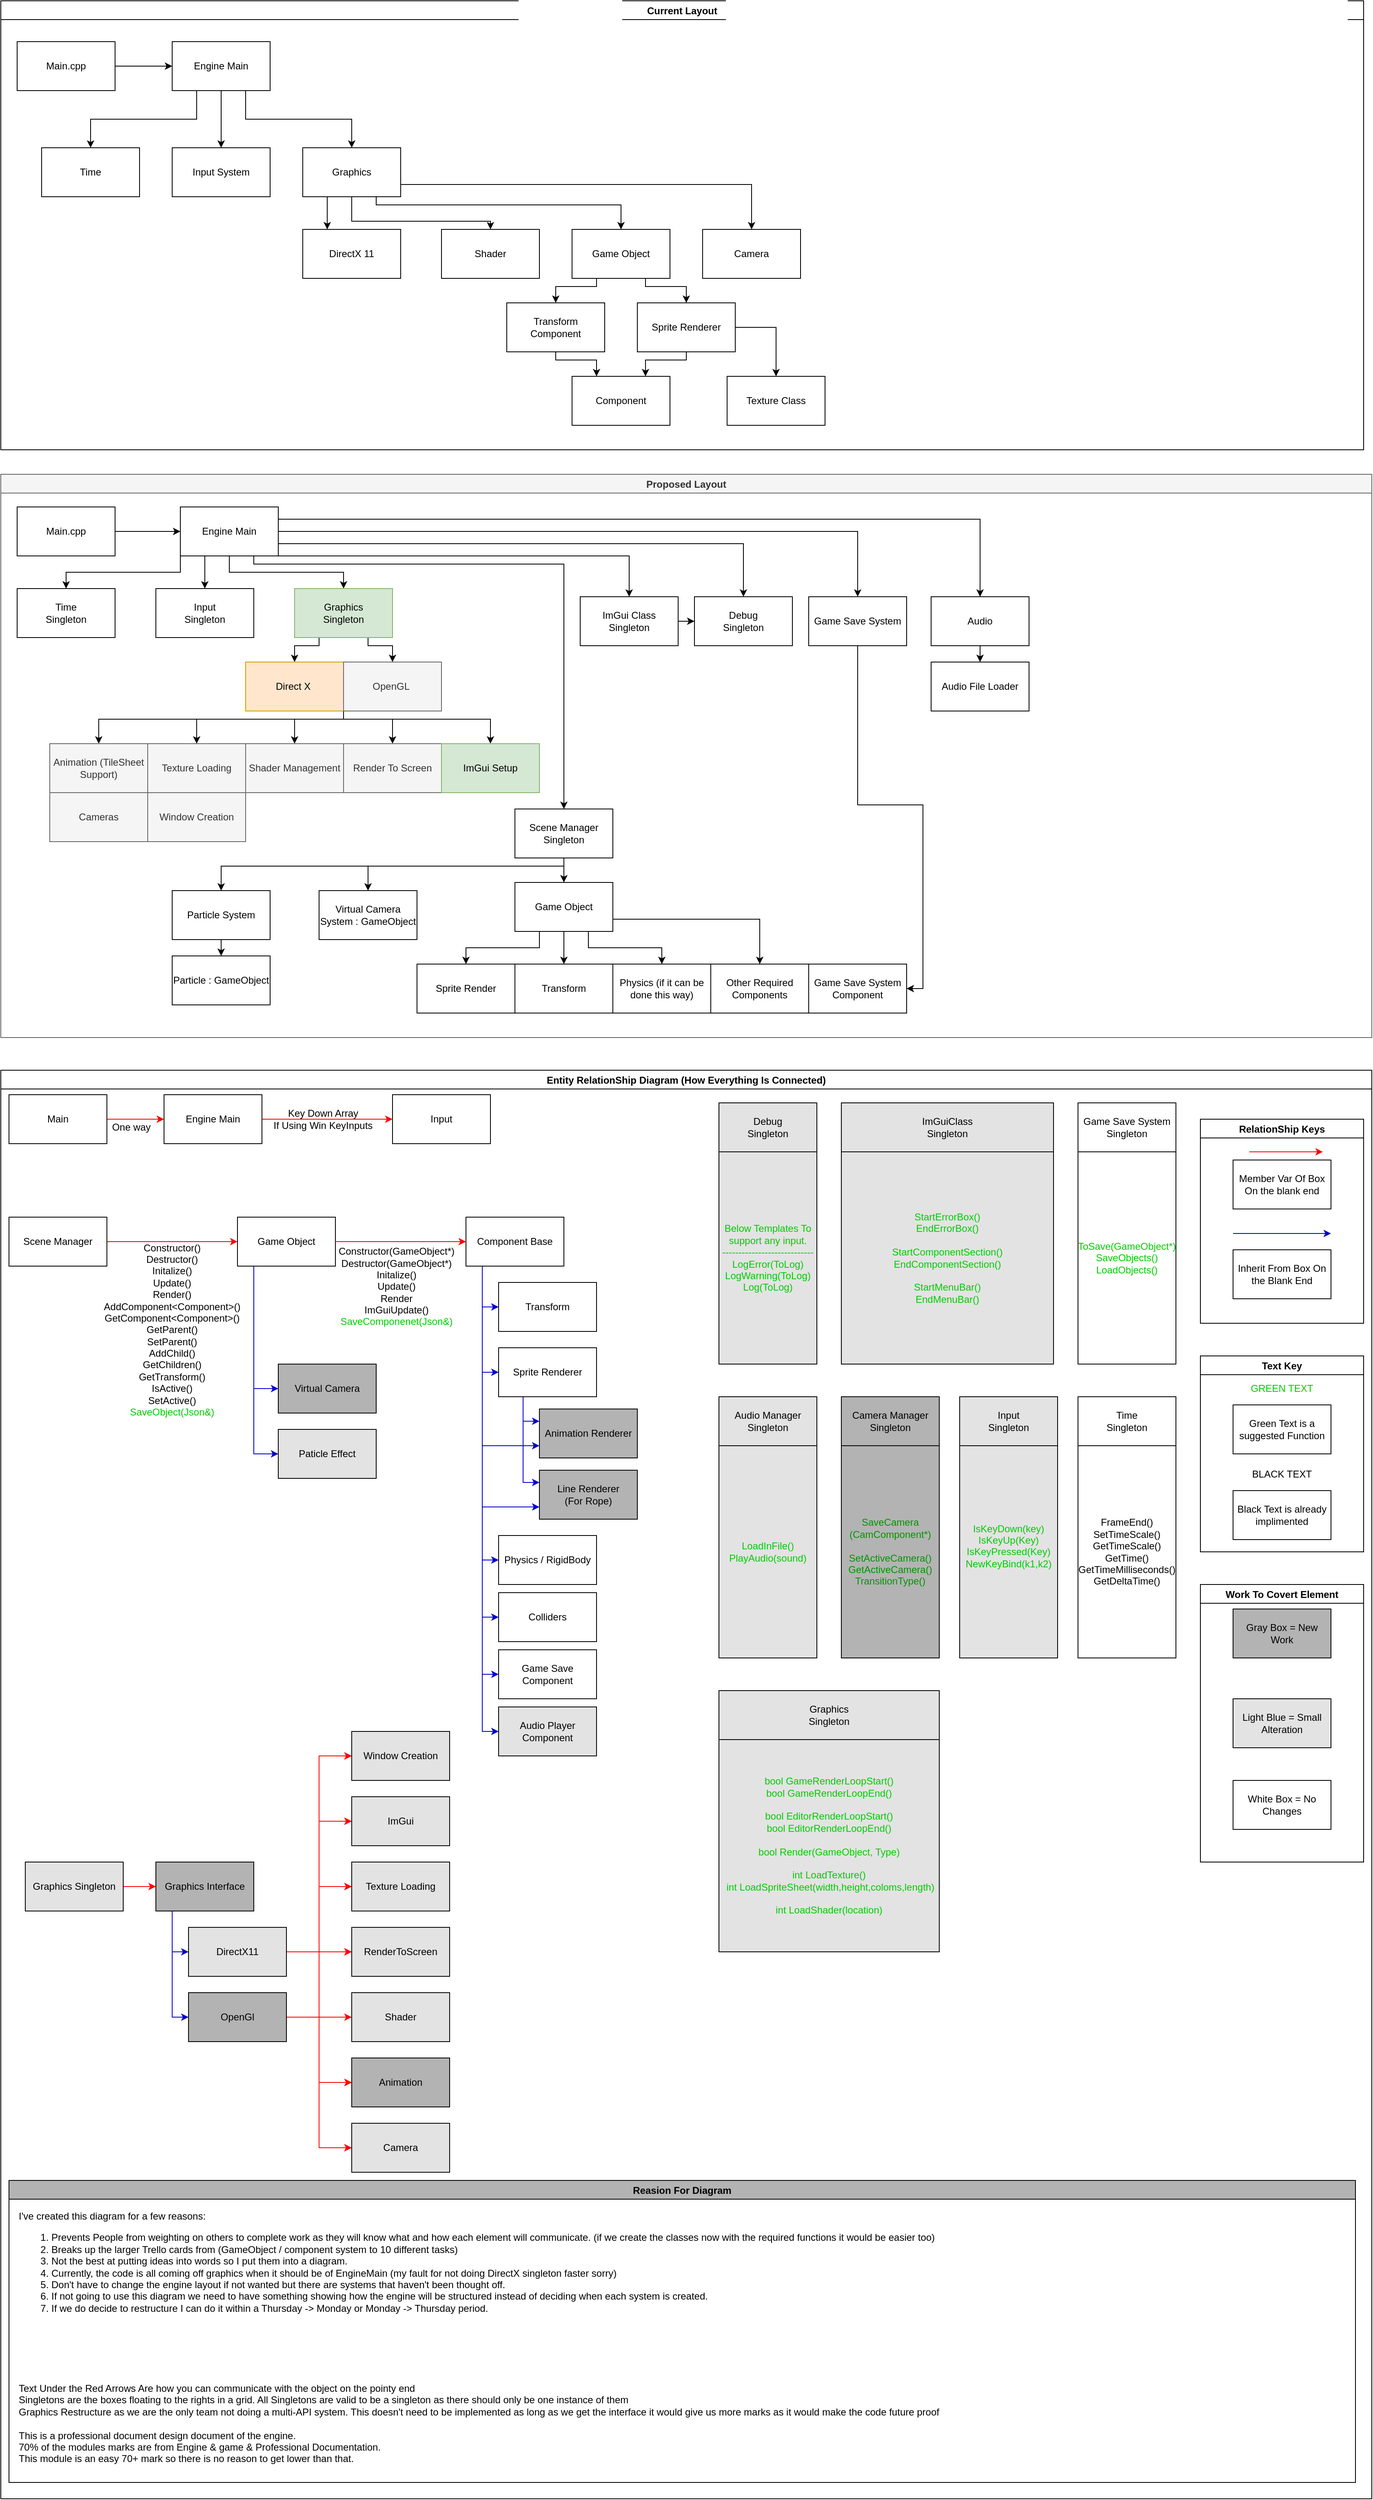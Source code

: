 <mxfile version="14.4.4" type="device"><diagram id="R2lEEEUBdFMjLlhIrx00" name="Page-1"><mxGraphModel dx="1056" dy="1709" grid="1" gridSize="10" guides="1" tooltips="1" connect="1" arrows="1" fold="1" page="1" pageScale="1" pageWidth="850" pageHeight="1100" math="0" shadow="0" extFonts="Permanent Marker^https://fonts.googleapis.com/css?family=Permanent+Marker"><root><mxCell id="0"/><mxCell id="1" parent="0"/><mxCell id="XEaNYjrIamb0EDueWAB--6" value="Current Layout" style="swimlane;" parent="1" vertex="1"><mxGeometry y="-1100" width="1670" height="550" as="geometry"><mxRectangle y="-1100" width="120" height="23" as="alternateBounds"/></mxGeometry></mxCell><mxCell id="3e28GpI-bTI4fTDKkTGl-1" value="Main.cpp&lt;br&gt;" style="rounded=0;whiteSpace=wrap;html=1;" parent="XEaNYjrIamb0EDueWAB--6" vertex="1"><mxGeometry x="20" y="50" width="120" height="60" as="geometry"/></mxCell><mxCell id="3e28GpI-bTI4fTDKkTGl-2" value="Engine Main" style="rounded=0;whiteSpace=wrap;html=1;" parent="XEaNYjrIamb0EDueWAB--6" vertex="1"><mxGeometry x="210" y="50" width="120" height="60" as="geometry"/></mxCell><mxCell id="3e28GpI-bTI4fTDKkTGl-3" style="edgeStyle=orthogonalEdgeStyle;rounded=0;orthogonalLoop=1;jettySize=auto;html=1;exitX=1;exitY=0.5;exitDx=0;exitDy=0;" parent="XEaNYjrIamb0EDueWAB--6" source="3e28GpI-bTI4fTDKkTGl-1" target="3e28GpI-bTI4fTDKkTGl-2" edge="1"><mxGeometry relative="1" as="geometry"/></mxCell><mxCell id="3e28GpI-bTI4fTDKkTGl-4" value="Input System" style="rounded=0;whiteSpace=wrap;html=1;" parent="XEaNYjrIamb0EDueWAB--6" vertex="1"><mxGeometry x="210" y="180" width="120" height="60" as="geometry"/></mxCell><mxCell id="XEaNYjrIamb0EDueWAB--2" style="edgeStyle=orthogonalEdgeStyle;rounded=0;orthogonalLoop=1;jettySize=auto;html=1;exitX=0.5;exitY=1;exitDx=0;exitDy=0;" parent="XEaNYjrIamb0EDueWAB--6" source="3e28GpI-bTI4fTDKkTGl-2" target="3e28GpI-bTI4fTDKkTGl-4" edge="1"><mxGeometry relative="1" as="geometry"/></mxCell><mxCell id="3e28GpI-bTI4fTDKkTGl-5" value="Graphics" style="rounded=0;whiteSpace=wrap;html=1;" parent="XEaNYjrIamb0EDueWAB--6" vertex="1"><mxGeometry x="370" y="180" width="120" height="60" as="geometry"/></mxCell><mxCell id="XEaNYjrIamb0EDueWAB--3" style="edgeStyle=orthogonalEdgeStyle;rounded=0;orthogonalLoop=1;jettySize=auto;html=1;exitX=0.75;exitY=1;exitDx=0;exitDy=0;entryX=0.5;entryY=0;entryDx=0;entryDy=0;" parent="XEaNYjrIamb0EDueWAB--6" source="3e28GpI-bTI4fTDKkTGl-2" target="3e28GpI-bTI4fTDKkTGl-5" edge="1"><mxGeometry relative="1" as="geometry"/></mxCell><mxCell id="3e28GpI-bTI4fTDKkTGl-8" value="DirectX 11" style="rounded=0;whiteSpace=wrap;html=1;" parent="XEaNYjrIamb0EDueWAB--6" vertex="1"><mxGeometry x="370" y="280" width="120" height="60" as="geometry"/></mxCell><mxCell id="3e28GpI-bTI4fTDKkTGl-17" style="edgeStyle=orthogonalEdgeStyle;rounded=0;orthogonalLoop=1;jettySize=auto;html=1;exitX=0.25;exitY=1;exitDx=0;exitDy=0;entryX=0.25;entryY=0;entryDx=0;entryDy=0;" parent="XEaNYjrIamb0EDueWAB--6" source="3e28GpI-bTI4fTDKkTGl-5" target="3e28GpI-bTI4fTDKkTGl-8" edge="1"><mxGeometry relative="1" as="geometry"/></mxCell><mxCell id="3e28GpI-bTI4fTDKkTGl-9" value="Camera" style="rounded=0;whiteSpace=wrap;html=1;" parent="XEaNYjrIamb0EDueWAB--6" vertex="1"><mxGeometry x="860" y="280" width="120" height="60" as="geometry"/></mxCell><mxCell id="3e28GpI-bTI4fTDKkTGl-20" style="edgeStyle=orthogonalEdgeStyle;rounded=0;orthogonalLoop=1;jettySize=auto;html=1;exitX=1;exitY=0.75;exitDx=0;exitDy=0;entryX=0.5;entryY=0;entryDx=0;entryDy=0;" parent="XEaNYjrIamb0EDueWAB--6" source="3e28GpI-bTI4fTDKkTGl-5" target="3e28GpI-bTI4fTDKkTGl-9" edge="1"><mxGeometry relative="1" as="geometry"/></mxCell><mxCell id="3e28GpI-bTI4fTDKkTGl-10" value="Game Object&lt;br&gt;" style="rounded=0;whiteSpace=wrap;html=1;" parent="XEaNYjrIamb0EDueWAB--6" vertex="1"><mxGeometry x="700" y="280" width="120" height="60" as="geometry"/></mxCell><mxCell id="3e28GpI-bTI4fTDKkTGl-19" style="edgeStyle=orthogonalEdgeStyle;rounded=0;orthogonalLoop=1;jettySize=auto;html=1;exitX=0.75;exitY=1;exitDx=0;exitDy=0;entryX=0.5;entryY=0;entryDx=0;entryDy=0;" parent="XEaNYjrIamb0EDueWAB--6" source="3e28GpI-bTI4fTDKkTGl-5" target="3e28GpI-bTI4fTDKkTGl-10" edge="1"><mxGeometry relative="1" as="geometry"><Array as="points"><mxPoint x="460" y="250"/><mxPoint x="760" y="250"/></Array></mxGeometry></mxCell><mxCell id="3e28GpI-bTI4fTDKkTGl-11" value="Shader" style="rounded=0;whiteSpace=wrap;html=1;" parent="XEaNYjrIamb0EDueWAB--6" vertex="1"><mxGeometry x="540" y="280" width="120" height="60" as="geometry"/></mxCell><mxCell id="3e28GpI-bTI4fTDKkTGl-18" style="edgeStyle=orthogonalEdgeStyle;rounded=0;orthogonalLoop=1;jettySize=auto;html=1;exitX=0.5;exitY=1;exitDx=0;exitDy=0;entryX=0.5;entryY=0;entryDx=0;entryDy=0;" parent="XEaNYjrIamb0EDueWAB--6" source="3e28GpI-bTI4fTDKkTGl-5" target="3e28GpI-bTI4fTDKkTGl-11" edge="1"><mxGeometry relative="1" as="geometry"><Array as="points"><mxPoint x="430" y="270"/><mxPoint x="600" y="270"/></Array></mxGeometry></mxCell><mxCell id="3e28GpI-bTI4fTDKkTGl-22" value="Transform Component" style="rounded=0;whiteSpace=wrap;html=1;" parent="XEaNYjrIamb0EDueWAB--6" vertex="1"><mxGeometry x="620" y="370" width="120" height="60" as="geometry"/></mxCell><mxCell id="3e28GpI-bTI4fTDKkTGl-30" style="edgeStyle=orthogonalEdgeStyle;rounded=0;orthogonalLoop=1;jettySize=auto;html=1;exitX=0.25;exitY=1;exitDx=0;exitDy=0;entryX=0.5;entryY=0;entryDx=0;entryDy=0;" parent="XEaNYjrIamb0EDueWAB--6" source="3e28GpI-bTI4fTDKkTGl-10" target="3e28GpI-bTI4fTDKkTGl-22" edge="1"><mxGeometry relative="1" as="geometry"><Array as="points"><mxPoint x="730" y="350"/><mxPoint x="680" y="350"/></Array></mxGeometry></mxCell><mxCell id="3e28GpI-bTI4fTDKkTGl-26" value="Component" style="rounded=0;whiteSpace=wrap;html=1;" parent="XEaNYjrIamb0EDueWAB--6" vertex="1"><mxGeometry x="700" y="460" width="120" height="60" as="geometry"/></mxCell><mxCell id="3e28GpI-bTI4fTDKkTGl-27" style="edgeStyle=orthogonalEdgeStyle;rounded=0;orthogonalLoop=1;jettySize=auto;html=1;exitX=0.5;exitY=1;exitDx=0;exitDy=0;entryX=0.25;entryY=0;entryDx=0;entryDy=0;" parent="XEaNYjrIamb0EDueWAB--6" source="3e28GpI-bTI4fTDKkTGl-22" target="3e28GpI-bTI4fTDKkTGl-26" edge="1"><mxGeometry relative="1" as="geometry"><Array as="points"><mxPoint x="680" y="440"/><mxPoint x="730" y="440"/></Array></mxGeometry></mxCell><mxCell id="3e28GpI-bTI4fTDKkTGl-29" style="edgeStyle=orthogonalEdgeStyle;rounded=0;orthogonalLoop=1;jettySize=auto;html=1;exitX=0.5;exitY=1;exitDx=0;exitDy=0;entryX=0.75;entryY=0;entryDx=0;entryDy=0;" parent="XEaNYjrIamb0EDueWAB--6" source="3e28GpI-bTI4fTDKkTGl-28" target="3e28GpI-bTI4fTDKkTGl-26" edge="1"><mxGeometry relative="1" as="geometry"><Array as="points"><mxPoint x="840" y="440"/><mxPoint x="790" y="440"/></Array></mxGeometry></mxCell><mxCell id="3e28GpI-bTI4fTDKkTGl-28" value="Sprite Renderer" style="rounded=0;whiteSpace=wrap;html=1;" parent="XEaNYjrIamb0EDueWAB--6" vertex="1"><mxGeometry x="780" y="370" width="120" height="60" as="geometry"/></mxCell><mxCell id="3e28GpI-bTI4fTDKkTGl-31" style="edgeStyle=orthogonalEdgeStyle;rounded=0;orthogonalLoop=1;jettySize=auto;html=1;exitX=0.75;exitY=1;exitDx=0;exitDy=0;entryX=0.5;entryY=0;entryDx=0;entryDy=0;" parent="XEaNYjrIamb0EDueWAB--6" source="3e28GpI-bTI4fTDKkTGl-10" target="3e28GpI-bTI4fTDKkTGl-28" edge="1"><mxGeometry relative="1" as="geometry"><Array as="points"><mxPoint x="790" y="350"/><mxPoint x="840" y="350"/></Array></mxGeometry></mxCell><mxCell id="3e28GpI-bTI4fTDKkTGl-34" value="Texture Class" style="rounded=0;whiteSpace=wrap;html=1;" parent="XEaNYjrIamb0EDueWAB--6" vertex="1"><mxGeometry x="890" y="460" width="120" height="60" as="geometry"/></mxCell><mxCell id="3e28GpI-bTI4fTDKkTGl-35" style="edgeStyle=orthogonalEdgeStyle;rounded=0;orthogonalLoop=1;jettySize=auto;html=1;exitX=1;exitY=0.5;exitDx=0;exitDy=0;entryX=0.5;entryY=0;entryDx=0;entryDy=0;" parent="XEaNYjrIamb0EDueWAB--6" source="3e28GpI-bTI4fTDKkTGl-28" target="3e28GpI-bTI4fTDKkTGl-34" edge="1"><mxGeometry relative="1" as="geometry"/></mxCell><mxCell id="XEaNYjrIamb0EDueWAB--1" value="Time" style="rounded=0;whiteSpace=wrap;html=1;" parent="XEaNYjrIamb0EDueWAB--6" vertex="1"><mxGeometry x="50" y="180" width="120" height="60" as="geometry"/></mxCell><mxCell id="XEaNYjrIamb0EDueWAB--4" style="edgeStyle=orthogonalEdgeStyle;rounded=0;orthogonalLoop=1;jettySize=auto;html=1;exitX=0.25;exitY=1;exitDx=0;exitDy=0;entryX=0.5;entryY=0;entryDx=0;entryDy=0;" parent="XEaNYjrIamb0EDueWAB--6" source="3e28GpI-bTI4fTDKkTGl-2" target="XEaNYjrIamb0EDueWAB--1" edge="1"><mxGeometry relative="1" as="geometry"/></mxCell><mxCell id="XEaNYjrIamb0EDueWAB--7" value="Proposed Layout" style="swimlane;fillColor=#f5f5f5;strokeColor=#666666;fontColor=#333333;" parent="1" vertex="1"><mxGeometry y="-520" width="1680" height="690" as="geometry"><mxRectangle y="-520" width="130" height="23" as="alternateBounds"/></mxGeometry></mxCell><mxCell id="XEaNYjrIamb0EDueWAB--20" style="edgeStyle=orthogonalEdgeStyle;rounded=0;orthogonalLoop=1;jettySize=auto;html=1;exitX=1;exitY=0.5;exitDx=0;exitDy=0;" parent="XEaNYjrIamb0EDueWAB--7" source="XEaNYjrIamb0EDueWAB--9" target="XEaNYjrIamb0EDueWAB--10" edge="1"><mxGeometry relative="1" as="geometry"/></mxCell><mxCell id="XEaNYjrIamb0EDueWAB--9" value="Main.cpp" style="rounded=0;whiteSpace=wrap;html=1;" parent="XEaNYjrIamb0EDueWAB--7" vertex="1"><mxGeometry x="20" y="40" width="120" height="60" as="geometry"/></mxCell><mxCell id="XEaNYjrIamb0EDueWAB--21" style="edgeStyle=orthogonalEdgeStyle;rounded=0;orthogonalLoop=1;jettySize=auto;html=1;exitX=0;exitY=1;exitDx=0;exitDy=0;entryX=0.5;entryY=0;entryDx=0;entryDy=0;" parent="XEaNYjrIamb0EDueWAB--7" source="XEaNYjrIamb0EDueWAB--10" target="XEaNYjrIamb0EDueWAB--11" edge="1"><mxGeometry relative="1" as="geometry"/></mxCell><mxCell id="XEaNYjrIamb0EDueWAB--22" style="edgeStyle=orthogonalEdgeStyle;rounded=0;orthogonalLoop=1;jettySize=auto;html=1;exitX=0.25;exitY=1;exitDx=0;exitDy=0;entryX=0.5;entryY=0;entryDx=0;entryDy=0;" parent="XEaNYjrIamb0EDueWAB--7" source="XEaNYjrIamb0EDueWAB--10" target="XEaNYjrIamb0EDueWAB--12" edge="1"><mxGeometry relative="1" as="geometry"><Array as="points"><mxPoint x="250" y="140"/><mxPoint x="250" y="140"/></Array></mxGeometry></mxCell><mxCell id="XEaNYjrIamb0EDueWAB--23" style="edgeStyle=orthogonalEdgeStyle;rounded=0;orthogonalLoop=1;jettySize=auto;html=1;exitX=0.5;exitY=1;exitDx=0;exitDy=0;entryX=0.5;entryY=0;entryDx=0;entryDy=0;" parent="XEaNYjrIamb0EDueWAB--7" source="XEaNYjrIamb0EDueWAB--10" target="XEaNYjrIamb0EDueWAB--13" edge="1"><mxGeometry relative="1" as="geometry"><Array as="points"><mxPoint x="280" y="120"/><mxPoint x="420" y="120"/></Array></mxGeometry></mxCell><mxCell id="XEaNYjrIamb0EDueWAB--24" style="edgeStyle=orthogonalEdgeStyle;rounded=0;orthogonalLoop=1;jettySize=auto;html=1;exitX=0.75;exitY=1;exitDx=0;exitDy=0;entryX=0.5;entryY=0;entryDx=0;entryDy=0;" parent="XEaNYjrIamb0EDueWAB--7" source="XEaNYjrIamb0EDueWAB--10" target="XEaNYjrIamb0EDueWAB--14" edge="1"><mxGeometry relative="1" as="geometry"><Array as="points"><mxPoint x="310" y="110"/><mxPoint x="690" y="110"/></Array></mxGeometry></mxCell><mxCell id="XEaNYjrIamb0EDueWAB--52" style="edgeStyle=orthogonalEdgeStyle;rounded=0;orthogonalLoop=1;jettySize=auto;html=1;exitX=1;exitY=1;exitDx=0;exitDy=0;entryX=0.5;entryY=0;entryDx=0;entryDy=0;" parent="XEaNYjrIamb0EDueWAB--7" source="XEaNYjrIamb0EDueWAB--10" target="XEaNYjrIamb0EDueWAB--51" edge="1"><mxGeometry relative="1" as="geometry"><Array as="points"><mxPoint x="770" y="100"/></Array></mxGeometry></mxCell><mxCell id="XEaNYjrIamb0EDueWAB--65" style="edgeStyle=orthogonalEdgeStyle;rounded=0;orthogonalLoop=1;jettySize=auto;html=1;exitX=1;exitY=0.75;exitDx=0;exitDy=0;entryX=0.5;entryY=0;entryDx=0;entryDy=0;" parent="XEaNYjrIamb0EDueWAB--7" source="XEaNYjrIamb0EDueWAB--10" target="XEaNYjrIamb0EDueWAB--53" edge="1"><mxGeometry relative="1" as="geometry"/></mxCell><mxCell id="XEaNYjrIamb0EDueWAB--66" style="edgeStyle=orthogonalEdgeStyle;rounded=0;orthogonalLoop=1;jettySize=auto;html=1;exitX=1;exitY=0.5;exitDx=0;exitDy=0;entryX=0.5;entryY=0;entryDx=0;entryDy=0;" parent="XEaNYjrIamb0EDueWAB--7" source="XEaNYjrIamb0EDueWAB--10" target="XEaNYjrIamb0EDueWAB--55" edge="1"><mxGeometry relative="1" as="geometry"/></mxCell><mxCell id="XEaNYjrIamb0EDueWAB--67" style="edgeStyle=orthogonalEdgeStyle;rounded=0;orthogonalLoop=1;jettySize=auto;html=1;exitX=1;exitY=0.25;exitDx=0;exitDy=0;entryX=0.5;entryY=0;entryDx=0;entryDy=0;" parent="XEaNYjrIamb0EDueWAB--7" source="XEaNYjrIamb0EDueWAB--10" target="XEaNYjrIamb0EDueWAB--59" edge="1"><mxGeometry relative="1" as="geometry"/></mxCell><mxCell id="XEaNYjrIamb0EDueWAB--10" value="Engine Main" style="rounded=0;whiteSpace=wrap;html=1;" parent="XEaNYjrIamb0EDueWAB--7" vertex="1"><mxGeometry x="220" y="40" width="120" height="60" as="geometry"/></mxCell><mxCell id="XEaNYjrIamb0EDueWAB--11" value="Time&lt;br&gt;Singleton" style="rounded=0;whiteSpace=wrap;html=1;" parent="XEaNYjrIamb0EDueWAB--7" vertex="1"><mxGeometry x="20" y="140" width="120" height="60" as="geometry"/></mxCell><mxCell id="XEaNYjrIamb0EDueWAB--12" value="Input&lt;br&gt;Singleton" style="rounded=0;whiteSpace=wrap;html=1;" parent="XEaNYjrIamb0EDueWAB--7" vertex="1"><mxGeometry x="190" y="140" width="120" height="60" as="geometry"/></mxCell><mxCell id="XEaNYjrIamb0EDueWAB--18" style="edgeStyle=orthogonalEdgeStyle;rounded=0;orthogonalLoop=1;jettySize=auto;html=1;exitX=0.25;exitY=1;exitDx=0;exitDy=0;entryX=0.5;entryY=0;entryDx=0;entryDy=0;" parent="XEaNYjrIamb0EDueWAB--7" source="XEaNYjrIamb0EDueWAB--13" target="XEaNYjrIamb0EDueWAB--16" edge="1"><mxGeometry relative="1" as="geometry"><Array as="points"><mxPoint x="390" y="210"/><mxPoint x="360" y="210"/></Array></mxGeometry></mxCell><mxCell id="XEaNYjrIamb0EDueWAB--42" style="edgeStyle=orthogonalEdgeStyle;rounded=0;orthogonalLoop=1;jettySize=auto;html=1;exitX=0.75;exitY=1;exitDx=0;exitDy=0;entryX=0.5;entryY=0;entryDx=0;entryDy=0;" parent="XEaNYjrIamb0EDueWAB--7" source="XEaNYjrIamb0EDueWAB--13" target="XEaNYjrIamb0EDueWAB--17" edge="1"><mxGeometry relative="1" as="geometry"><Array as="points"><mxPoint x="450" y="210"/><mxPoint x="480" y="210"/></Array></mxGeometry></mxCell><mxCell id="XEaNYjrIamb0EDueWAB--13" value="Graphics&lt;br&gt;Singleton" style="rounded=0;whiteSpace=wrap;html=1;fillColor=#d5e8d4;strokeColor=#82b366;" parent="XEaNYjrIamb0EDueWAB--7" vertex="1"><mxGeometry x="360" y="140" width="120" height="60" as="geometry"/></mxCell><mxCell id="XEaNYjrIamb0EDueWAB--26" style="edgeStyle=orthogonalEdgeStyle;rounded=0;orthogonalLoop=1;jettySize=auto;html=1;exitX=0.5;exitY=1;exitDx=0;exitDy=0;entryX=0.5;entryY=0;entryDx=0;entryDy=0;" parent="XEaNYjrIamb0EDueWAB--7" source="XEaNYjrIamb0EDueWAB--14" target="XEaNYjrIamb0EDueWAB--25" edge="1"><mxGeometry relative="1" as="geometry"/></mxCell><mxCell id="XEaNYjrIamb0EDueWAB--72" style="edgeStyle=orthogonalEdgeStyle;rounded=0;orthogonalLoop=1;jettySize=auto;html=1;exitX=0.5;exitY=1;exitDx=0;exitDy=0;entryX=0.5;entryY=0;entryDx=0;entryDy=0;" parent="XEaNYjrIamb0EDueWAB--7" source="XEaNYjrIamb0EDueWAB--14" target="XEaNYjrIamb0EDueWAB--71" edge="1"><mxGeometry relative="1" as="geometry"><mxPoint x="910" y="470" as="sourcePoint"/><Array as="points"><mxPoint x="690" y="480"/><mxPoint x="450" y="480"/></Array></mxGeometry></mxCell><mxCell id="XEaNYjrIamb0EDueWAB--73" style="edgeStyle=orthogonalEdgeStyle;rounded=0;orthogonalLoop=1;jettySize=auto;html=1;exitX=0.5;exitY=1;exitDx=0;exitDy=0;entryX=0.5;entryY=0;entryDx=0;entryDy=0;" parent="XEaNYjrIamb0EDueWAB--7" source="XEaNYjrIamb0EDueWAB--14" target="XEaNYjrIamb0EDueWAB--70" edge="1"><mxGeometry relative="1" as="geometry"><Array as="points"><mxPoint x="690" y="480"/><mxPoint x="270" y="480"/></Array></mxGeometry></mxCell><mxCell id="XEaNYjrIamb0EDueWAB--14" value="Scene Manager&lt;br&gt;Singleton" style="rounded=0;whiteSpace=wrap;html=1;" parent="XEaNYjrIamb0EDueWAB--7" vertex="1"><mxGeometry x="630" y="410" width="120" height="60" as="geometry"/></mxCell><mxCell id="XEaNYjrIamb0EDueWAB--37" style="edgeStyle=orthogonalEdgeStyle;rounded=0;orthogonalLoop=1;jettySize=auto;html=1;exitX=1;exitY=1;exitDx=0;exitDy=0;entryX=0.5;entryY=0;entryDx=0;entryDy=0;" parent="XEaNYjrIamb0EDueWAB--7" source="XEaNYjrIamb0EDueWAB--16" target="XEaNYjrIamb0EDueWAB--35" edge="1"><mxGeometry relative="1" as="geometry"><Array as="points"><mxPoint x="420" y="300"/><mxPoint x="240" y="300"/></Array></mxGeometry></mxCell><mxCell id="XEaNYjrIamb0EDueWAB--40" style="edgeStyle=orthogonalEdgeStyle;rounded=0;orthogonalLoop=1;jettySize=auto;html=1;exitX=1;exitY=1;exitDx=0;exitDy=0;entryX=0.5;entryY=0;entryDx=0;entryDy=0;" parent="XEaNYjrIamb0EDueWAB--7" source="XEaNYjrIamb0EDueWAB--16" target="XEaNYjrIamb0EDueWAB--38" edge="1"><mxGeometry relative="1" as="geometry"><Array as="points"><mxPoint x="420" y="300"/><mxPoint x="360" y="300"/></Array></mxGeometry></mxCell><mxCell id="XEaNYjrIamb0EDueWAB--41" style="edgeStyle=orthogonalEdgeStyle;rounded=0;orthogonalLoop=1;jettySize=auto;html=1;exitX=1;exitY=1;exitDx=0;exitDy=0;entryX=0.5;entryY=0;entryDx=0;entryDy=0;" parent="XEaNYjrIamb0EDueWAB--7" source="XEaNYjrIamb0EDueWAB--16" target="XEaNYjrIamb0EDueWAB--39" edge="1"><mxGeometry relative="1" as="geometry"><Array as="points"><mxPoint x="420" y="300"/><mxPoint x="480" y="300"/></Array></mxGeometry></mxCell><mxCell id="XEaNYjrIamb0EDueWAB--44" style="edgeStyle=orthogonalEdgeStyle;rounded=0;orthogonalLoop=1;jettySize=auto;html=1;exitX=1;exitY=1;exitDx=0;exitDy=0;entryX=0.5;entryY=0;entryDx=0;entryDy=0;" parent="XEaNYjrIamb0EDueWAB--7" source="XEaNYjrIamb0EDueWAB--16" target="XEaNYjrIamb0EDueWAB--43" edge="1"><mxGeometry relative="1" as="geometry"><Array as="points"><mxPoint x="420" y="300"/><mxPoint x="600" y="300"/></Array></mxGeometry></mxCell><mxCell id="XEaNYjrIamb0EDueWAB--69" style="edgeStyle=orthogonalEdgeStyle;rounded=0;orthogonalLoop=1;jettySize=auto;html=1;exitX=1;exitY=1;exitDx=0;exitDy=0;entryX=0.5;entryY=0;entryDx=0;entryDy=0;" parent="XEaNYjrIamb0EDueWAB--7" source="XEaNYjrIamb0EDueWAB--16" target="XEaNYjrIamb0EDueWAB--68" edge="1"><mxGeometry relative="1" as="geometry"><Array as="points"><mxPoint x="420" y="300"/><mxPoint x="120" y="300"/></Array></mxGeometry></mxCell><mxCell id="XEaNYjrIamb0EDueWAB--16" value="Direct X&amp;nbsp;" style="rounded=0;whiteSpace=wrap;html=1;fillColor=#ffe6cc;strokeColor=#d79b00;" parent="XEaNYjrIamb0EDueWAB--7" vertex="1"><mxGeometry x="300" y="230" width="120" height="60" as="geometry"/></mxCell><mxCell id="XEaNYjrIamb0EDueWAB--17" value="OpenGL&amp;nbsp;" style="rounded=0;whiteSpace=wrap;html=1;fillColor=#f5f5f5;strokeColor=#666666;fontColor=#333333;" parent="XEaNYjrIamb0EDueWAB--7" vertex="1"><mxGeometry x="420" y="230" width="120" height="60" as="geometry"/></mxCell><mxCell id="XEaNYjrIamb0EDueWAB--32" style="edgeStyle=orthogonalEdgeStyle;rounded=0;orthogonalLoop=1;jettySize=auto;html=1;exitX=0.5;exitY=1;exitDx=0;exitDy=0;entryX=0.5;entryY=0;entryDx=0;entryDy=0;" parent="XEaNYjrIamb0EDueWAB--7" source="XEaNYjrIamb0EDueWAB--25" target="XEaNYjrIamb0EDueWAB--30" edge="1"><mxGeometry relative="1" as="geometry"/></mxCell><mxCell id="XEaNYjrIamb0EDueWAB--33" style="edgeStyle=orthogonalEdgeStyle;rounded=0;orthogonalLoop=1;jettySize=auto;html=1;exitX=1;exitY=0.75;exitDx=0;exitDy=0;entryX=0.5;entryY=0;entryDx=0;entryDy=0;" parent="XEaNYjrIamb0EDueWAB--7" source="XEaNYjrIamb0EDueWAB--25" target="XEaNYjrIamb0EDueWAB--31" edge="1"><mxGeometry relative="1" as="geometry"/></mxCell><mxCell id="XEaNYjrIamb0EDueWAB--34" style="edgeStyle=orthogonalEdgeStyle;rounded=0;orthogonalLoop=1;jettySize=auto;html=1;exitX=0.25;exitY=1;exitDx=0;exitDy=0;entryX=0.5;entryY=0;entryDx=0;entryDy=0;" parent="XEaNYjrIamb0EDueWAB--7" source="XEaNYjrIamb0EDueWAB--25" target="XEaNYjrIamb0EDueWAB--27" edge="1"><mxGeometry relative="1" as="geometry"><mxPoint x="566" y="588" as="targetPoint"/></mxGeometry></mxCell><mxCell id="XEaNYjrIamb0EDueWAB--50" style="edgeStyle=orthogonalEdgeStyle;rounded=0;orthogonalLoop=1;jettySize=auto;html=1;exitX=0.75;exitY=1;exitDx=0;exitDy=0;" parent="XEaNYjrIamb0EDueWAB--7" source="XEaNYjrIamb0EDueWAB--25" target="XEaNYjrIamb0EDueWAB--49" edge="1"><mxGeometry relative="1" as="geometry"/></mxCell><mxCell id="XEaNYjrIamb0EDueWAB--25" value="Game Object" style="rounded=0;whiteSpace=wrap;html=1;" parent="XEaNYjrIamb0EDueWAB--7" vertex="1"><mxGeometry x="630" y="500" width="120" height="60" as="geometry"/></mxCell><mxCell id="XEaNYjrIamb0EDueWAB--27" value="Sprite Render" style="rounded=0;whiteSpace=wrap;html=1;" parent="XEaNYjrIamb0EDueWAB--7" vertex="1"><mxGeometry x="510" y="600" width="120" height="60" as="geometry"/></mxCell><mxCell id="XEaNYjrIamb0EDueWAB--30" value="Transform" style="rounded=0;whiteSpace=wrap;html=1;" parent="XEaNYjrIamb0EDueWAB--7" vertex="1"><mxGeometry x="630" y="600" width="120" height="60" as="geometry"/></mxCell><mxCell id="XEaNYjrIamb0EDueWAB--31" value="Other Required Components" style="rounded=0;whiteSpace=wrap;html=1;" parent="XEaNYjrIamb0EDueWAB--7" vertex="1"><mxGeometry x="870" y="600" width="120" height="60" as="geometry"/></mxCell><mxCell id="XEaNYjrIamb0EDueWAB--35" value="Texture Loading" style="rounded=0;whiteSpace=wrap;html=1;fillColor=#f5f5f5;strokeColor=#666666;fontColor=#333333;" parent="XEaNYjrIamb0EDueWAB--7" vertex="1"><mxGeometry x="180" y="330" width="120" height="60" as="geometry"/></mxCell><mxCell id="XEaNYjrIamb0EDueWAB--38" value="Shader Management" style="rounded=0;whiteSpace=wrap;html=1;fillColor=#f5f5f5;strokeColor=#666666;fontColor=#333333;" parent="XEaNYjrIamb0EDueWAB--7" vertex="1"><mxGeometry x="300" y="330" width="120" height="60" as="geometry"/></mxCell><mxCell id="XEaNYjrIamb0EDueWAB--39" value="Render To Screen" style="rounded=0;whiteSpace=wrap;html=1;fillColor=#f5f5f5;strokeColor=#666666;fontColor=#333333;" parent="XEaNYjrIamb0EDueWAB--7" vertex="1"><mxGeometry x="420" y="330" width="120" height="60" as="geometry"/></mxCell><mxCell id="XEaNYjrIamb0EDueWAB--43" value="ImGui Setup" style="rounded=0;whiteSpace=wrap;html=1;fillColor=#d5e8d4;strokeColor=#82b366;" parent="XEaNYjrIamb0EDueWAB--7" vertex="1"><mxGeometry x="540" y="330" width="120" height="60" as="geometry"/></mxCell><mxCell id="XEaNYjrIamb0EDueWAB--49" value="Physics (if it can be done this way)" style="rounded=0;whiteSpace=wrap;html=1;" parent="XEaNYjrIamb0EDueWAB--7" vertex="1"><mxGeometry x="750" y="600" width="120" height="60" as="geometry"/></mxCell><mxCell id="XEaNYjrIamb0EDueWAB--63" style="edgeStyle=orthogonalEdgeStyle;rounded=0;orthogonalLoop=1;jettySize=auto;html=1;exitX=1;exitY=0.5;exitDx=0;exitDy=0;entryX=0;entryY=0.5;entryDx=0;entryDy=0;" parent="XEaNYjrIamb0EDueWAB--7" source="XEaNYjrIamb0EDueWAB--51" target="XEaNYjrIamb0EDueWAB--53" edge="1"><mxGeometry relative="1" as="geometry"/></mxCell><mxCell id="XEaNYjrIamb0EDueWAB--51" value="ImGui Class Singleton" style="rounded=0;whiteSpace=wrap;html=1;" parent="XEaNYjrIamb0EDueWAB--7" vertex="1"><mxGeometry x="710" y="150" width="120" height="60" as="geometry"/></mxCell><mxCell id="XEaNYjrIamb0EDueWAB--53" value="Debug&lt;br&gt;Singleton" style="rounded=0;whiteSpace=wrap;html=1;" parent="XEaNYjrIamb0EDueWAB--7" vertex="1"><mxGeometry x="850" y="150" width="120" height="60" as="geometry"/></mxCell><mxCell id="XEaNYjrIamb0EDueWAB--58" style="edgeStyle=orthogonalEdgeStyle;rounded=0;orthogonalLoop=1;jettySize=auto;html=1;exitX=0.5;exitY=1;exitDx=0;exitDy=0;entryX=1;entryY=0.5;entryDx=0;entryDy=0;" parent="XEaNYjrIamb0EDueWAB--7" source="XEaNYjrIamb0EDueWAB--55" target="XEaNYjrIamb0EDueWAB--57" edge="1"><mxGeometry relative="1" as="geometry"/></mxCell><mxCell id="XEaNYjrIamb0EDueWAB--55" value="Game Save System" style="rounded=0;whiteSpace=wrap;html=1;" parent="XEaNYjrIamb0EDueWAB--7" vertex="1"><mxGeometry x="990" y="150" width="120" height="60" as="geometry"/></mxCell><mxCell id="XEaNYjrIamb0EDueWAB--57" value="Game Save System Component" style="rounded=0;whiteSpace=wrap;html=1;" parent="XEaNYjrIamb0EDueWAB--7" vertex="1"><mxGeometry x="990" y="600" width="120" height="60" as="geometry"/></mxCell><mxCell id="XEaNYjrIamb0EDueWAB--62" style="edgeStyle=orthogonalEdgeStyle;rounded=0;orthogonalLoop=1;jettySize=auto;html=1;exitX=0.5;exitY=1;exitDx=0;exitDy=0;entryX=0.5;entryY=0;entryDx=0;entryDy=0;" parent="XEaNYjrIamb0EDueWAB--7" source="XEaNYjrIamb0EDueWAB--59" target="XEaNYjrIamb0EDueWAB--60" edge="1"><mxGeometry relative="1" as="geometry"/></mxCell><mxCell id="XEaNYjrIamb0EDueWAB--59" value="Audio" style="rounded=0;whiteSpace=wrap;html=1;" parent="XEaNYjrIamb0EDueWAB--7" vertex="1"><mxGeometry x="1140" y="150" width="120" height="60" as="geometry"/></mxCell><mxCell id="XEaNYjrIamb0EDueWAB--60" value="Audio File Loader" style="rounded=0;whiteSpace=wrap;html=1;" parent="XEaNYjrIamb0EDueWAB--7" vertex="1"><mxGeometry x="1140" y="230" width="120" height="60" as="geometry"/></mxCell><mxCell id="XEaNYjrIamb0EDueWAB--68" value="Animation (TileSheet Support)" style="rounded=0;whiteSpace=wrap;html=1;fillColor=#f5f5f5;strokeColor=#666666;fontColor=#333333;" parent="XEaNYjrIamb0EDueWAB--7" vertex="1"><mxGeometry x="60" y="330" width="120" height="60" as="geometry"/></mxCell><mxCell id="XEaNYjrIamb0EDueWAB--76" style="edgeStyle=orthogonalEdgeStyle;rounded=0;orthogonalLoop=1;jettySize=auto;html=1;exitX=0.5;exitY=1;exitDx=0;exitDy=0;entryX=0.5;entryY=0;entryDx=0;entryDy=0;" parent="XEaNYjrIamb0EDueWAB--7" source="XEaNYjrIamb0EDueWAB--70" edge="1"><mxGeometry relative="1" as="geometry"><mxPoint x="270" y="590" as="targetPoint"/></mxGeometry></mxCell><mxCell id="XEaNYjrIamb0EDueWAB--70" value="Particle System" style="rounded=0;whiteSpace=wrap;html=1;" parent="XEaNYjrIamb0EDueWAB--7" vertex="1"><mxGeometry x="210" y="510" width="120" height="60" as="geometry"/></mxCell><mxCell id="XEaNYjrIamb0EDueWAB--71" value="Virtual Camera System : GameObject" style="rounded=0;whiteSpace=wrap;html=1;" parent="XEaNYjrIamb0EDueWAB--7" vertex="1"><mxGeometry x="390" y="510" width="120" height="60" as="geometry"/></mxCell><mxCell id="XEaNYjrIamb0EDueWAB--81" value="Particle : GameObject" style="rounded=0;whiteSpace=wrap;html=1;" parent="XEaNYjrIamb0EDueWAB--7" vertex="1"><mxGeometry x="210" y="590" width="120" height="60" as="geometry"/></mxCell><mxCell id="d8HqykkhsQaSb04dgcfj-4" value="Cameras" style="rounded=0;whiteSpace=wrap;html=1;fillColor=#f5f5f5;strokeColor=#666666;fontColor=#333333;" parent="XEaNYjrIamb0EDueWAB--7" vertex="1"><mxGeometry x="60" y="390" width="120" height="60" as="geometry"/></mxCell><mxCell id="d8HqykkhsQaSb04dgcfj-5" value="Window Creation" style="rounded=0;whiteSpace=wrap;html=1;fillColor=#f5f5f5;strokeColor=#666666;fontColor=#333333;" parent="XEaNYjrIamb0EDueWAB--7" vertex="1"><mxGeometry x="180" y="390" width="120" height="60" as="geometry"/></mxCell><mxCell id="DR7vgV2gcHxxjOtwCFJ3-1" value="Entity RelationShip Diagram (How Everything Is Connected)" style="swimlane;" parent="1" vertex="1"><mxGeometry y="210" width="1680" height="1750" as="geometry"><mxRectangle y="210" width="370" height="23" as="alternateBounds"/></mxGeometry></mxCell><mxCell id="DR7vgV2gcHxxjOtwCFJ3-4" style="edgeStyle=orthogonalEdgeStyle;rounded=0;orthogonalLoop=1;jettySize=auto;html=1;exitX=1;exitY=0.5;exitDx=0;exitDy=0;entryX=0;entryY=0.5;entryDx=0;entryDy=0;fillColor=#f8cecc;strokeColor=#FF0000;" parent="DR7vgV2gcHxxjOtwCFJ3-1" source="DR7vgV2gcHxxjOtwCFJ3-2" target="DR7vgV2gcHxxjOtwCFJ3-3" edge="1"><mxGeometry relative="1" as="geometry"/></mxCell><mxCell id="DR7vgV2gcHxxjOtwCFJ3-2" value="Main" style="rounded=0;whiteSpace=wrap;html=1;" parent="DR7vgV2gcHxxjOtwCFJ3-1" vertex="1"><mxGeometry x="10" y="30" width="120" height="60" as="geometry"/></mxCell><mxCell id="DR7vgV2gcHxxjOtwCFJ3-9" style="edgeStyle=orthogonalEdgeStyle;rounded=0;orthogonalLoop=1;jettySize=auto;html=1;exitX=1;exitY=0.5;exitDx=0;exitDy=0;entryX=0;entryY=0.5;entryDx=0;entryDy=0;strokeColor=#FF0000;" parent="DR7vgV2gcHxxjOtwCFJ3-1" source="DR7vgV2gcHxxjOtwCFJ3-3" target="DR7vgV2gcHxxjOtwCFJ3-6" edge="1"><mxGeometry relative="1" as="geometry"/></mxCell><mxCell id="DR7vgV2gcHxxjOtwCFJ3-3" value="Engine Main" style="rounded=0;whiteSpace=wrap;html=1;" parent="DR7vgV2gcHxxjOtwCFJ3-1" vertex="1"><mxGeometry x="200" y="30" width="120" height="60" as="geometry"/></mxCell><mxCell id="DR7vgV2gcHxxjOtwCFJ3-5" value="One way" style="text;html=1;strokeColor=none;fillColor=none;align=center;verticalAlign=middle;whiteSpace=wrap;rounded=0;" parent="DR7vgV2gcHxxjOtwCFJ3-1" vertex="1"><mxGeometry x="120" y="60" width="80" height="20" as="geometry"/></mxCell><mxCell id="DR7vgV2gcHxxjOtwCFJ3-6" value="Input" style="rounded=0;whiteSpace=wrap;html=1;" parent="DR7vgV2gcHxxjOtwCFJ3-1" vertex="1"><mxGeometry x="480" y="30" width="120" height="60" as="geometry"/></mxCell><mxCell id="DR7vgV2gcHxxjOtwCFJ3-10" value="Key Down Array&lt;br&gt;If Using Win KeyInputs" style="text;html=1;strokeColor=none;fillColor=none;align=center;verticalAlign=middle;whiteSpace=wrap;rounded=0;" parent="DR7vgV2gcHxxjOtwCFJ3-1" vertex="1"><mxGeometry x="330" y="40" width="130" height="40" as="geometry"/></mxCell><mxCell id="DR7vgV2gcHxxjOtwCFJ3-22" style="edgeStyle=orthogonalEdgeStyle;rounded=0;orthogonalLoop=1;jettySize=auto;html=1;exitX=1;exitY=0.5;exitDx=0;exitDy=0;entryX=0;entryY=0.5;entryDx=0;entryDy=0;strokeColor=#FF0000;" parent="DR7vgV2gcHxxjOtwCFJ3-1" source="DR7vgV2gcHxxjOtwCFJ3-15" target="DR7vgV2gcHxxjOtwCFJ3-16" edge="1"><mxGeometry relative="1" as="geometry"/></mxCell><mxCell id="DR7vgV2gcHxxjOtwCFJ3-15" value="Scene Manager" style="rounded=0;whiteSpace=wrap;html=1;" parent="DR7vgV2gcHxxjOtwCFJ3-1" vertex="1"><mxGeometry x="10" y="180" width="120" height="60" as="geometry"/></mxCell><mxCell id="DR7vgV2gcHxxjOtwCFJ3-20" style="edgeStyle=orthogonalEdgeStyle;rounded=0;orthogonalLoop=1;jettySize=auto;html=1;exitX=0.25;exitY=1;exitDx=0;exitDy=0;entryX=0;entryY=0.5;entryDx=0;entryDy=0;strokeColor=#0000CC;" parent="DR7vgV2gcHxxjOtwCFJ3-1" source="DR7vgV2gcHxxjOtwCFJ3-16" target="DR7vgV2gcHxxjOtwCFJ3-17" edge="1"><mxGeometry relative="1" as="geometry"><Array as="points"><mxPoint x="310" y="240"/><mxPoint x="310" y="390"/></Array></mxGeometry></mxCell><mxCell id="DR7vgV2gcHxxjOtwCFJ3-21" style="edgeStyle=orthogonalEdgeStyle;rounded=0;orthogonalLoop=1;jettySize=auto;html=1;exitX=0.25;exitY=1;exitDx=0;exitDy=0;entryX=0;entryY=0.5;entryDx=0;entryDy=0;strokeColor=#0000CC;" parent="DR7vgV2gcHxxjOtwCFJ3-1" source="DR7vgV2gcHxxjOtwCFJ3-16" target="DR7vgV2gcHxxjOtwCFJ3-18" edge="1"><mxGeometry relative="1" as="geometry"><Array as="points"><mxPoint x="310" y="240"/><mxPoint x="310" y="470"/></Array></mxGeometry></mxCell><mxCell id="DR7vgV2gcHxxjOtwCFJ3-16" value="Game Object" style="rounded=0;whiteSpace=wrap;html=1;" parent="DR7vgV2gcHxxjOtwCFJ3-1" vertex="1"><mxGeometry x="290" y="180" width="120" height="60" as="geometry"/></mxCell><mxCell id="DR7vgV2gcHxxjOtwCFJ3-17" value="Virtual Camera" style="rounded=0;whiteSpace=wrap;html=1;fillColor=#B3B3B3;" parent="DR7vgV2gcHxxjOtwCFJ3-1" vertex="1"><mxGeometry x="340" y="360" width="120" height="60" as="geometry"/></mxCell><mxCell id="DR7vgV2gcHxxjOtwCFJ3-18" value="Paticle Effect" style="rounded=0;whiteSpace=wrap;html=1;fillColor=#E3E3E3;" parent="DR7vgV2gcHxxjOtwCFJ3-1" vertex="1"><mxGeometry x="340" y="440" width="120" height="60" as="geometry"/></mxCell><mxCell id="DR7vgV2gcHxxjOtwCFJ3-52" style="edgeStyle=orthogonalEdgeStyle;rounded=0;orthogonalLoop=1;jettySize=auto;html=1;exitX=0.25;exitY=1;exitDx=0;exitDy=0;entryX=0;entryY=0.5;entryDx=0;entryDy=0;strokeColor=#0000CC;" parent="DR7vgV2gcHxxjOtwCFJ3-1" source="DR7vgV2gcHxxjOtwCFJ3-23" target="DR7vgV2gcHxxjOtwCFJ3-25" edge="1"><mxGeometry relative="1" as="geometry"><Array as="points"><mxPoint x="590" y="240"/><mxPoint x="590" y="290"/></Array></mxGeometry></mxCell><mxCell id="DR7vgV2gcHxxjOtwCFJ3-53" style="edgeStyle=orthogonalEdgeStyle;rounded=0;orthogonalLoop=1;jettySize=auto;html=1;exitX=0.25;exitY=1;exitDx=0;exitDy=0;entryX=0;entryY=0.5;entryDx=0;entryDy=0;strokeColor=#0000CC;" parent="DR7vgV2gcHxxjOtwCFJ3-1" source="DR7vgV2gcHxxjOtwCFJ3-23" target="DR7vgV2gcHxxjOtwCFJ3-26" edge="1"><mxGeometry relative="1" as="geometry"><Array as="points"><mxPoint x="590" y="240"/><mxPoint x="590" y="370"/></Array></mxGeometry></mxCell><mxCell id="DR7vgV2gcHxxjOtwCFJ3-54" style="edgeStyle=orthogonalEdgeStyle;rounded=0;orthogonalLoop=1;jettySize=auto;html=1;exitX=0.25;exitY=1;exitDx=0;exitDy=0;entryX=0;entryY=0.5;entryDx=0;entryDy=0;strokeColor=#0000CC;" parent="DR7vgV2gcHxxjOtwCFJ3-1" source="DR7vgV2gcHxxjOtwCFJ3-23" target="DR7vgV2gcHxxjOtwCFJ3-50" edge="1"><mxGeometry relative="1" as="geometry"><Array as="points"><mxPoint x="590" y="240"/><mxPoint x="590" y="600"/></Array></mxGeometry></mxCell><mxCell id="DR7vgV2gcHxxjOtwCFJ3-55" style="edgeStyle=orthogonalEdgeStyle;rounded=0;orthogonalLoop=1;jettySize=auto;html=1;exitX=0.25;exitY=1;exitDx=0;exitDy=0;entryX=0;entryY=0.5;entryDx=0;entryDy=0;strokeColor=#0000CC;" parent="DR7vgV2gcHxxjOtwCFJ3-1" source="DR7vgV2gcHxxjOtwCFJ3-23" target="DR7vgV2gcHxxjOtwCFJ3-51" edge="1"><mxGeometry relative="1" as="geometry"><Array as="points"><mxPoint x="590" y="240"/><mxPoint x="590" y="740"/></Array></mxGeometry></mxCell><mxCell id="DR7vgV2gcHxxjOtwCFJ3-70" style="edgeStyle=orthogonalEdgeStyle;rounded=0;orthogonalLoop=1;jettySize=auto;html=1;exitX=0.25;exitY=1;exitDx=0;exitDy=0;entryX=0;entryY=0.5;entryDx=0;entryDy=0;strokeColor=#0000CC;" parent="DR7vgV2gcHxxjOtwCFJ3-1" source="DR7vgV2gcHxxjOtwCFJ3-23" target="DR7vgV2gcHxxjOtwCFJ3-69" edge="1"><mxGeometry relative="1" as="geometry"><Array as="points"><mxPoint x="590" y="240"/><mxPoint x="590" y="810"/></Array></mxGeometry></mxCell><mxCell id="DR7vgV2gcHxxjOtwCFJ3-73" style="edgeStyle=orthogonalEdgeStyle;rounded=0;orthogonalLoop=1;jettySize=auto;html=1;exitX=0.25;exitY=1;exitDx=0;exitDy=0;entryX=0;entryY=0.75;entryDx=0;entryDy=0;strokeColor=#0000CC;" parent="DR7vgV2gcHxxjOtwCFJ3-1" source="DR7vgV2gcHxxjOtwCFJ3-23" target="DR7vgV2gcHxxjOtwCFJ3-71" edge="1"><mxGeometry relative="1" as="geometry"><Array as="points"><mxPoint x="590" y="240"/><mxPoint x="590" y="460"/></Array></mxGeometry></mxCell><mxCell id="DR7vgV2gcHxxjOtwCFJ3-75" style="edgeStyle=orthogonalEdgeStyle;rounded=0;orthogonalLoop=1;jettySize=auto;html=1;exitX=0.25;exitY=1;exitDx=0;exitDy=0;entryX=0;entryY=0.5;entryDx=0;entryDy=0;strokeColor=#0000CC;" parent="DR7vgV2gcHxxjOtwCFJ3-1" source="DR7vgV2gcHxxjOtwCFJ3-23" target="DR7vgV2gcHxxjOtwCFJ3-74" edge="1"><mxGeometry relative="1" as="geometry"><Array as="points"><mxPoint x="590" y="240"/><mxPoint x="590" y="670"/></Array></mxGeometry></mxCell><mxCell id="DR7vgV2gcHxxjOtwCFJ3-77" style="edgeStyle=orthogonalEdgeStyle;rounded=0;orthogonalLoop=1;jettySize=auto;html=1;exitX=0.25;exitY=1;exitDx=0;exitDy=0;entryX=0;entryY=0.75;entryDx=0;entryDy=0;strokeColor=#0000CC;" parent="DR7vgV2gcHxxjOtwCFJ3-1" source="DR7vgV2gcHxxjOtwCFJ3-23" target="DR7vgV2gcHxxjOtwCFJ3-76" edge="1"><mxGeometry relative="1" as="geometry"><Array as="points"><mxPoint x="590" y="240"/><mxPoint x="590" y="535"/></Array></mxGeometry></mxCell><mxCell id="DR7vgV2gcHxxjOtwCFJ3-23" value="Component Base" style="rounded=0;whiteSpace=wrap;html=1;" parent="DR7vgV2gcHxxjOtwCFJ3-1" vertex="1"><mxGeometry x="570" y="180" width="120" height="60" as="geometry"/></mxCell><mxCell id="DR7vgV2gcHxxjOtwCFJ3-24" value="" style="endArrow=classic;html=1;strokeColor=#FF0000;exitX=1;exitY=0.5;exitDx=0;exitDy=0;entryX=0;entryY=0.5;entryDx=0;entryDy=0;" parent="DR7vgV2gcHxxjOtwCFJ3-1" source="DR7vgV2gcHxxjOtwCFJ3-16" target="DR7vgV2gcHxxjOtwCFJ3-23" edge="1"><mxGeometry width="50" height="50" relative="1" as="geometry"><mxPoint x="430" y="230" as="sourcePoint"/><mxPoint x="480" y="180" as="targetPoint"/></mxGeometry></mxCell><mxCell id="DR7vgV2gcHxxjOtwCFJ3-25" value="Transform" style="rounded=0;whiteSpace=wrap;html=1;" parent="DR7vgV2gcHxxjOtwCFJ3-1" vertex="1"><mxGeometry x="610" y="260" width="120" height="60" as="geometry"/></mxCell><mxCell id="DR7vgV2gcHxxjOtwCFJ3-72" style="edgeStyle=orthogonalEdgeStyle;rounded=0;orthogonalLoop=1;jettySize=auto;html=1;exitX=0.25;exitY=1;exitDx=0;exitDy=0;entryX=0;entryY=0.25;entryDx=0;entryDy=0;strokeColor=#0000CC;" parent="DR7vgV2gcHxxjOtwCFJ3-1" source="DR7vgV2gcHxxjOtwCFJ3-26" target="DR7vgV2gcHxxjOtwCFJ3-71" edge="1"><mxGeometry relative="1" as="geometry"><Array as="points"><mxPoint x="640" y="430"/></Array></mxGeometry></mxCell><mxCell id="DR7vgV2gcHxxjOtwCFJ3-78" style="edgeStyle=orthogonalEdgeStyle;rounded=0;orthogonalLoop=1;jettySize=auto;html=1;exitX=0.25;exitY=1;exitDx=0;exitDy=0;entryX=0;entryY=0.25;entryDx=0;entryDy=0;strokeColor=#0000CC;" parent="DR7vgV2gcHxxjOtwCFJ3-1" source="DR7vgV2gcHxxjOtwCFJ3-26" target="DR7vgV2gcHxxjOtwCFJ3-76" edge="1"><mxGeometry relative="1" as="geometry"/></mxCell><mxCell id="DR7vgV2gcHxxjOtwCFJ3-26" value="Sprite Renderer" style="rounded=0;whiteSpace=wrap;html=1;" parent="DR7vgV2gcHxxjOtwCFJ3-1" vertex="1"><mxGeometry x="610" y="340" width="120" height="60" as="geometry"/></mxCell><mxCell id="DR7vgV2gcHxxjOtwCFJ3-50" value="Physics / RigidBody" style="rounded=0;whiteSpace=wrap;html=1;" parent="DR7vgV2gcHxxjOtwCFJ3-1" vertex="1"><mxGeometry x="610" y="570" width="120" height="60" as="geometry"/></mxCell><mxCell id="DR7vgV2gcHxxjOtwCFJ3-51" value="Game Save Component" style="rounded=0;whiteSpace=wrap;html=1;" parent="DR7vgV2gcHxxjOtwCFJ3-1" vertex="1"><mxGeometry x="610" y="710" width="120" height="60" as="geometry"/></mxCell><mxCell id="DR7vgV2gcHxxjOtwCFJ3-56" value="Constructor(GameObject*)&lt;br&gt;Destructor(GameObject*)&lt;br&gt;Initalize()&lt;br&gt;Update()&lt;br&gt;Render&lt;br&gt;ImGuiUpdate()&lt;br&gt;&lt;font color=&quot;#00cc00&quot;&gt;SaveComponenet(&lt;/font&gt;&lt;span style=&quot;color: rgb(0 , 204 , 0)&quot;&gt;Json&amp;amp;&lt;/span&gt;&lt;font color=&quot;#00cc00&quot;&gt;)&lt;/font&gt;" style="text;html=1;strokeColor=none;fillColor=none;align=center;verticalAlign=middle;whiteSpace=wrap;rounded=0;" parent="DR7vgV2gcHxxjOtwCFJ3-1" vertex="1"><mxGeometry x="400" y="210" width="170" height="110" as="geometry"/></mxCell><mxCell id="DR7vgV2gcHxxjOtwCFJ3-58" value="Constructor()&lt;br&gt;Destructor()&lt;br&gt;Initalize()&lt;br&gt;Update()&lt;br&gt;Render()&lt;br&gt;AddComponent&amp;lt;Component&amp;gt;()&lt;br&gt;GetComponent&amp;lt;Component&amp;gt;()&lt;br&gt;GetParent()&lt;br&gt;SetParent()&lt;br&gt;AddChild()&lt;br&gt;GetChildren()&lt;br&gt;GetTransform()&lt;br&gt;IsActive()&lt;br&gt;SetActive()&lt;br&gt;&lt;font color=&quot;#00cc00&quot;&gt;SaveObject(Json&amp;amp;)&lt;/font&gt;" style="text;html=1;strokeColor=none;fillColor=none;align=center;verticalAlign=middle;whiteSpace=wrap;rounded=0;" parent="DR7vgV2gcHxxjOtwCFJ3-1" vertex="1"><mxGeometry x="120" y="195" width="180" height="245" as="geometry"/></mxCell><mxCell id="DR7vgV2gcHxxjOtwCFJ3-63" value="Game Save System&lt;br&gt;Singleton" style="rounded=0;whiteSpace=wrap;html=1;" parent="DR7vgV2gcHxxjOtwCFJ3-1" vertex="1"><mxGeometry x="1320" y="40" width="120" height="60" as="geometry"/></mxCell><mxCell id="DR7vgV2gcHxxjOtwCFJ3-65" value="Input&lt;br&gt;Singleton" style="rounded=0;whiteSpace=wrap;html=1;fillColor=#E3E3E3;" parent="DR7vgV2gcHxxjOtwCFJ3-1" vertex="1"><mxGeometry x="1175" y="400" width="120" height="60" as="geometry"/></mxCell><mxCell id="DR7vgV2gcHxxjOtwCFJ3-66" value="ImGuiClass &lt;br&gt;Singleton" style="rounded=0;whiteSpace=wrap;html=1;fillColor=#E3E3E3;" parent="DR7vgV2gcHxxjOtwCFJ3-1" vertex="1"><mxGeometry x="1030" y="40" width="260" height="60" as="geometry"/></mxCell><mxCell id="DR7vgV2gcHxxjOtwCFJ3-67" value="Debug&lt;br&gt;Singleton" style="rounded=0;whiteSpace=wrap;html=1;fillColor=#E3E3E3;" parent="DR7vgV2gcHxxjOtwCFJ3-1" vertex="1"><mxGeometry x="880" y="40" width="120" height="60" as="geometry"/></mxCell><mxCell id="DR7vgV2gcHxxjOtwCFJ3-68" value="Audio Manager&lt;br&gt;Singleton" style="rounded=0;whiteSpace=wrap;html=1;fillColor=#E3E3E3;" parent="DR7vgV2gcHxxjOtwCFJ3-1" vertex="1"><mxGeometry x="880" y="400" width="120" height="60" as="geometry"/></mxCell><mxCell id="DR7vgV2gcHxxjOtwCFJ3-69" value="Audio Player&lt;br&gt;Component" style="rounded=0;whiteSpace=wrap;html=1;fillColor=#E3E3E3;" parent="DR7vgV2gcHxxjOtwCFJ3-1" vertex="1"><mxGeometry x="610" y="780" width="120" height="60" as="geometry"/></mxCell><mxCell id="DR7vgV2gcHxxjOtwCFJ3-71" value="Animation Renderer" style="rounded=0;whiteSpace=wrap;html=1;fillColor=#B3B3B3;" parent="DR7vgV2gcHxxjOtwCFJ3-1" vertex="1"><mxGeometry x="660" y="415" width="120" height="60" as="geometry"/></mxCell><mxCell id="DR7vgV2gcHxxjOtwCFJ3-74" value="Colliders" style="rounded=0;whiteSpace=wrap;html=1;" parent="DR7vgV2gcHxxjOtwCFJ3-1" vertex="1"><mxGeometry x="610" y="640" width="120" height="60" as="geometry"/></mxCell><mxCell id="DR7vgV2gcHxxjOtwCFJ3-76" value="Line Renderer &lt;br&gt;(For Rope)" style="rounded=0;whiteSpace=wrap;html=1;fillColor=#B3B3B3;" parent="DR7vgV2gcHxxjOtwCFJ3-1" vertex="1"><mxGeometry x="660" y="490" width="120" height="60" as="geometry"/></mxCell><mxCell id="DR7vgV2gcHxxjOtwCFJ3-79" value="Camera Manager&lt;br&gt;Singleton" style="rounded=0;whiteSpace=wrap;html=1;fillColor=#B3B3B3;" parent="DR7vgV2gcHxxjOtwCFJ3-1" vertex="1"><mxGeometry x="1030" y="400" width="120" height="60" as="geometry"/></mxCell><mxCell id="DR7vgV2gcHxxjOtwCFJ3-131" value="Time&lt;br&gt;Singleton" style="rounded=0;whiteSpace=wrap;html=1;" parent="DR7vgV2gcHxxjOtwCFJ3-1" vertex="1"><mxGeometry x="1320" y="400" width="120" height="60" as="geometry"/></mxCell><mxCell id="DR7vgV2gcHxxjOtwCFJ3-132" value="&lt;div&gt;&lt;span&gt;&lt;font color=&quot;#00cc00&quot;&gt;Below Templates To support any input.&lt;/font&gt;&lt;/span&gt;&lt;/div&gt;&lt;div&gt;&lt;span&gt;&lt;font color=&quot;#00cc00&quot;&gt;----------------------------&lt;/font&gt;&lt;/span&gt;&lt;/div&gt;&lt;div&gt;&lt;span&gt;&lt;font color=&quot;#00cc00&quot;&gt;LogError(ToLog)&lt;/font&gt;&lt;/span&gt;&lt;/div&gt;&lt;div&gt;&lt;span&gt;&lt;font color=&quot;#00cc00&quot;&gt;LogWarning(ToLog)&lt;/font&gt;&lt;/span&gt;&lt;/div&gt;&lt;div&gt;&lt;span&gt;&lt;font color=&quot;#00cc00&quot;&gt;Log(ToLog)&lt;/font&gt;&lt;/span&gt;&lt;/div&gt;" style="text;html=1;align=center;verticalAlign=middle;whiteSpace=wrap;rounded=0;strokeColor=#000000;fillColor=#E3E3E3;" parent="DR7vgV2gcHxxjOtwCFJ3-1" vertex="1"><mxGeometry x="880" y="100" width="120" height="260" as="geometry"/></mxCell><mxCell id="DR7vgV2gcHxxjOtwCFJ3-133" value="&lt;font color=&quot;#00cc00&quot;&gt;StartErrorBox()&lt;br&gt;EndErrorBox()&lt;br&gt;&lt;br&gt;StartComponentSection()&lt;br&gt;EndComponentSection()&lt;br&gt;&lt;br&gt;StartMenuBar()&lt;br&gt;EndMenuBar()&lt;br&gt;&lt;/font&gt;" style="text;html=1;align=center;verticalAlign=middle;whiteSpace=wrap;rounded=0;strokeColor=#000000;fillColor=#E3E3E3;" parent="DR7vgV2gcHxxjOtwCFJ3-1" vertex="1"><mxGeometry x="1030" y="100" width="260" height="260" as="geometry"/></mxCell><mxCell id="DR7vgV2gcHxxjOtwCFJ3-135" value="&lt;font color=&quot;#00cc00&quot;&gt;IsKeyDown(key)&lt;br&gt;IsKeyUp(Key)&lt;br&gt;IsKeyPressed(Key)&lt;br&gt;NewKeyBind(k1,k2)&lt;br&gt;&lt;br&gt;&lt;/font&gt;" style="text;html=1;align=center;verticalAlign=middle;whiteSpace=wrap;rounded=0;strokeColor=#000000;fillColor=#E3E3E3;" parent="DR7vgV2gcHxxjOtwCFJ3-1" vertex="1"><mxGeometry x="1175" y="460" width="120" height="260" as="geometry"/></mxCell><mxCell id="DR7vgV2gcHxxjOtwCFJ3-134" value="&lt;font color=&quot;#00cc00&quot;&gt;ToSave(GameObject*)&lt;br&gt;SaveObjects()&lt;br&gt;LoadObjects()&lt;br&gt;&lt;/font&gt;" style="text;html=1;align=center;verticalAlign=middle;whiteSpace=wrap;rounded=0;strokeColor=#000000;fillColor=#ffffff;" parent="DR7vgV2gcHxxjOtwCFJ3-1" vertex="1"><mxGeometry x="1320" y="100" width="120" height="260" as="geometry"/></mxCell><mxCell id="DR7vgV2gcHxxjOtwCFJ3-136" value="FrameEnd()&lt;br&gt;SetTimeScale()&lt;br&gt;GetTimeScale()&lt;br&gt;GetTime()&lt;br&gt;GetTimeMilliseconds()&lt;br&gt;GetDeltaTime()" style="text;html=1;align=center;verticalAlign=middle;whiteSpace=wrap;rounded=0;strokeColor=#000000;fillColor=#ffffff;" parent="DR7vgV2gcHxxjOtwCFJ3-1" vertex="1"><mxGeometry x="1320" y="460" width="120" height="260" as="geometry"/></mxCell><mxCell id="DR7vgV2gcHxxjOtwCFJ3-138" value="&lt;font color=&quot;#009400&quot;&gt;SaveCamera&lt;br&gt;(CamComponent*)&lt;br&gt;&lt;br&gt;SetActiveCamera()&lt;br&gt;GetActiveCamera()&lt;br&gt;TransitionType()&lt;/font&gt;&lt;font color=&quot;#00cc00&quot;&gt;&lt;br&gt;&lt;/font&gt;" style="text;html=1;align=center;verticalAlign=middle;whiteSpace=wrap;rounded=0;strokeColor=#000000;fillColor=#B3B3B3;" parent="DR7vgV2gcHxxjOtwCFJ3-1" vertex="1"><mxGeometry x="1030" y="460" width="120" height="260" as="geometry"/></mxCell><mxCell id="DR7vgV2gcHxxjOtwCFJ3-139" value="&lt;font color=&quot;#00cc00&quot;&gt;LoadInFile()&lt;br&gt;PlayAudio(sound)&lt;br&gt;&lt;/font&gt;" style="text;html=1;align=center;verticalAlign=middle;whiteSpace=wrap;rounded=0;strokeColor=#000000;fillColor=#E3E3E3;" parent="DR7vgV2gcHxxjOtwCFJ3-1" vertex="1"><mxGeometry x="880" y="460" width="120" height="260" as="geometry"/></mxCell><mxCell id="DR7vgV2gcHxxjOtwCFJ3-140" value="Graphics&lt;br&gt;Singleton" style="rounded=0;whiteSpace=wrap;html=1;fillColor=#E3E3E3;" parent="DR7vgV2gcHxxjOtwCFJ3-1" vertex="1"><mxGeometry x="880" y="760" width="270" height="60" as="geometry"/></mxCell><mxCell id="DR7vgV2gcHxxjOtwCFJ3-141" value="&lt;font color=&quot;#00cc00&quot;&gt;bool GameRenderLoopStart()&lt;br&gt;bool GameRenderLoopEnd()&lt;br&gt;&lt;br&gt;bool EditorRenderLoopStart()&lt;br&gt;bool EditorRenderLoopEnd()&lt;br&gt;&lt;br&gt;bool Render(GameObject, Type)&lt;br&gt;&lt;br&gt;int LoadTexture()&lt;br&gt;&amp;nbsp;int LoadSpriteSheet(width,height,coloms,length)&lt;br&gt;&lt;br&gt;int LoadShader(location)&lt;/font&gt;" style="text;html=1;align=center;verticalAlign=middle;whiteSpace=wrap;rounded=0;strokeColor=#000000;fillColor=#E3E3E3;" parent="DR7vgV2gcHxxjOtwCFJ3-1" vertex="1"><mxGeometry x="880" y="820" width="270" height="260" as="geometry"/></mxCell><mxCell id="DR7vgV2gcHxxjOtwCFJ3-148" style="edgeStyle=orthogonalEdgeStyle;rounded=0;orthogonalLoop=1;jettySize=auto;html=1;exitX=1;exitY=0.5;exitDx=0;exitDy=0;entryX=0;entryY=0.5;entryDx=0;entryDy=0;strokeColor=#FF0000;" parent="DR7vgV2gcHxxjOtwCFJ3-1" source="DR7vgV2gcHxxjOtwCFJ3-142" target="DR7vgV2gcHxxjOtwCFJ3-143" edge="1"><mxGeometry relative="1" as="geometry"/></mxCell><mxCell id="DR7vgV2gcHxxjOtwCFJ3-142" value="Graphics Singleton&lt;br&gt;" style="rounded=0;whiteSpace=wrap;html=1;strokeColor=#000000;fillColor=#E3E3E3;" parent="DR7vgV2gcHxxjOtwCFJ3-1" vertex="1"><mxGeometry x="30" y="970" width="120" height="60" as="geometry"/></mxCell><mxCell id="DR7vgV2gcHxxjOtwCFJ3-146" style="edgeStyle=orthogonalEdgeStyle;rounded=0;orthogonalLoop=1;jettySize=auto;html=1;exitX=0.25;exitY=1;exitDx=0;exitDy=0;entryX=0;entryY=0.5;entryDx=0;entryDy=0;strokeColor=#0000CC;" parent="DR7vgV2gcHxxjOtwCFJ3-1" source="DR7vgV2gcHxxjOtwCFJ3-143" target="DR7vgV2gcHxxjOtwCFJ3-144" edge="1"><mxGeometry relative="1" as="geometry"><Array as="points"><mxPoint x="210" y="1030"/><mxPoint x="210" y="1080"/></Array></mxGeometry></mxCell><mxCell id="DR7vgV2gcHxxjOtwCFJ3-147" style="edgeStyle=orthogonalEdgeStyle;rounded=0;orthogonalLoop=1;jettySize=auto;html=1;exitX=0.25;exitY=1;exitDx=0;exitDy=0;entryX=0;entryY=0.5;entryDx=0;entryDy=0;strokeColor=#0000CC;" parent="DR7vgV2gcHxxjOtwCFJ3-1" source="DR7vgV2gcHxxjOtwCFJ3-143" target="DR7vgV2gcHxxjOtwCFJ3-145" edge="1"><mxGeometry relative="1" as="geometry"><Array as="points"><mxPoint x="210" y="1030"/><mxPoint x="210" y="1160"/></Array></mxGeometry></mxCell><mxCell id="DR7vgV2gcHxxjOtwCFJ3-143" value="Graphics Interface" style="rounded=0;whiteSpace=wrap;html=1;strokeColor=#000000;fillColor=#B3B3B3;" parent="DR7vgV2gcHxxjOtwCFJ3-1" vertex="1"><mxGeometry x="190" y="970" width="120" height="60" as="geometry"/></mxCell><mxCell id="DR7vgV2gcHxxjOtwCFJ3-157" style="edgeStyle=orthogonalEdgeStyle;rounded=0;orthogonalLoop=1;jettySize=auto;html=1;exitX=1;exitY=0.5;exitDx=0;exitDy=0;entryX=0;entryY=0.5;entryDx=0;entryDy=0;strokeColor=#FF0000;" parent="DR7vgV2gcHxxjOtwCFJ3-1" source="DR7vgV2gcHxxjOtwCFJ3-144" target="DR7vgV2gcHxxjOtwCFJ3-150" edge="1"><mxGeometry relative="1" as="geometry"/></mxCell><mxCell id="DR7vgV2gcHxxjOtwCFJ3-159" style="edgeStyle=orthogonalEdgeStyle;rounded=0;orthogonalLoop=1;jettySize=auto;html=1;exitX=1;exitY=0.5;exitDx=0;exitDy=0;entryX=0;entryY=0.5;entryDx=0;entryDy=0;strokeColor=#FF0000;" parent="DR7vgV2gcHxxjOtwCFJ3-1" source="DR7vgV2gcHxxjOtwCFJ3-144" target="DR7vgV2gcHxxjOtwCFJ3-155" edge="1"><mxGeometry relative="1" as="geometry"/></mxCell><mxCell id="DR7vgV2gcHxxjOtwCFJ3-160" style="edgeStyle=orthogonalEdgeStyle;rounded=0;orthogonalLoop=1;jettySize=auto;html=1;exitX=1;exitY=0.5;exitDx=0;exitDy=0;entryX=0;entryY=0.5;entryDx=0;entryDy=0;strokeColor=#FF0000;" parent="DR7vgV2gcHxxjOtwCFJ3-1" source="DR7vgV2gcHxxjOtwCFJ3-144" target="DR7vgV2gcHxxjOtwCFJ3-152" edge="1"><mxGeometry relative="1" as="geometry"/></mxCell><mxCell id="DR7vgV2gcHxxjOtwCFJ3-161" style="edgeStyle=orthogonalEdgeStyle;rounded=0;orthogonalLoop=1;jettySize=auto;html=1;exitX=1;exitY=0.5;exitDx=0;exitDy=0;entryX=0;entryY=0.5;entryDx=0;entryDy=0;strokeColor=#FF0000;" parent="DR7vgV2gcHxxjOtwCFJ3-1" source="DR7vgV2gcHxxjOtwCFJ3-144" target="DR7vgV2gcHxxjOtwCFJ3-153" edge="1"><mxGeometry relative="1" as="geometry"/></mxCell><mxCell id="DR7vgV2gcHxxjOtwCFJ3-162" style="edgeStyle=orthogonalEdgeStyle;rounded=0;orthogonalLoop=1;jettySize=auto;html=1;exitX=1;exitY=0.5;exitDx=0;exitDy=0;entryX=0;entryY=0.5;entryDx=0;entryDy=0;strokeColor=#FF0000;" parent="DR7vgV2gcHxxjOtwCFJ3-1" source="DR7vgV2gcHxxjOtwCFJ3-144" target="DR7vgV2gcHxxjOtwCFJ3-154" edge="1"><mxGeometry relative="1" as="geometry"/></mxCell><mxCell id="DR7vgV2gcHxxjOtwCFJ3-163" style="edgeStyle=orthogonalEdgeStyle;rounded=0;orthogonalLoop=1;jettySize=auto;html=1;exitX=1;exitY=0.5;exitDx=0;exitDy=0;entryX=0;entryY=0.5;entryDx=0;entryDy=0;strokeColor=#FF0000;" parent="DR7vgV2gcHxxjOtwCFJ3-1" source="DR7vgV2gcHxxjOtwCFJ3-144" target="DR7vgV2gcHxxjOtwCFJ3-156" edge="1"><mxGeometry relative="1" as="geometry"/></mxCell><mxCell id="d8HqykkhsQaSb04dgcfj-2" style="edgeStyle=orthogonalEdgeStyle;rounded=0;orthogonalLoop=1;jettySize=auto;html=1;exitX=1;exitY=0.5;exitDx=0;exitDy=0;entryX=0;entryY=0.5;entryDx=0;entryDy=0;strokeColor=#FF0000;" parent="DR7vgV2gcHxxjOtwCFJ3-1" source="DR7vgV2gcHxxjOtwCFJ3-144" target="d8HqykkhsQaSb04dgcfj-1" edge="1"><mxGeometry relative="1" as="geometry"/></mxCell><mxCell id="DR7vgV2gcHxxjOtwCFJ3-144" value="DirectX11" style="rounded=0;whiteSpace=wrap;html=1;strokeColor=#000000;fillColor=#E3E3E3;" parent="DR7vgV2gcHxxjOtwCFJ3-1" vertex="1"><mxGeometry x="230" y="1050" width="120" height="60" as="geometry"/></mxCell><mxCell id="DR7vgV2gcHxxjOtwCFJ3-158" style="edgeStyle=orthogonalEdgeStyle;rounded=0;orthogonalLoop=1;jettySize=auto;html=1;exitX=1;exitY=0.5;exitDx=0;exitDy=0;entryX=0;entryY=0.5;entryDx=0;entryDy=0;strokeColor=#FF0000;" parent="DR7vgV2gcHxxjOtwCFJ3-1" source="DR7vgV2gcHxxjOtwCFJ3-145" target="DR7vgV2gcHxxjOtwCFJ3-150" edge="1"><mxGeometry relative="1" as="geometry"/></mxCell><mxCell id="DR7vgV2gcHxxjOtwCFJ3-164" style="edgeStyle=orthogonalEdgeStyle;rounded=0;orthogonalLoop=1;jettySize=auto;html=1;exitX=1;exitY=0.5;exitDx=0;exitDy=0;entryX=0;entryY=0.5;entryDx=0;entryDy=0;strokeColor=#FF0000;" parent="DR7vgV2gcHxxjOtwCFJ3-1" source="DR7vgV2gcHxxjOtwCFJ3-145" target="DR7vgV2gcHxxjOtwCFJ3-155" edge="1"><mxGeometry relative="1" as="geometry"/></mxCell><mxCell id="DR7vgV2gcHxxjOtwCFJ3-165" style="edgeStyle=orthogonalEdgeStyle;rounded=0;orthogonalLoop=1;jettySize=auto;html=1;exitX=1;exitY=0.5;exitDx=0;exitDy=0;entryX=0;entryY=0.5;entryDx=0;entryDy=0;strokeColor=#FF0000;" parent="DR7vgV2gcHxxjOtwCFJ3-1" source="DR7vgV2gcHxxjOtwCFJ3-145" target="DR7vgV2gcHxxjOtwCFJ3-152" edge="1"><mxGeometry relative="1" as="geometry"/></mxCell><mxCell id="DR7vgV2gcHxxjOtwCFJ3-166" style="edgeStyle=orthogonalEdgeStyle;rounded=0;orthogonalLoop=1;jettySize=auto;html=1;exitX=1;exitY=0.5;exitDx=0;exitDy=0;entryX=0;entryY=0.5;entryDx=0;entryDy=0;strokeColor=#FF0000;" parent="DR7vgV2gcHxxjOtwCFJ3-1" source="DR7vgV2gcHxxjOtwCFJ3-145" target="DR7vgV2gcHxxjOtwCFJ3-154" edge="1"><mxGeometry relative="1" as="geometry"/></mxCell><mxCell id="DR7vgV2gcHxxjOtwCFJ3-167" style="edgeStyle=orthogonalEdgeStyle;rounded=0;orthogonalLoop=1;jettySize=auto;html=1;exitX=1;exitY=0.5;exitDx=0;exitDy=0;entryX=0;entryY=0.5;entryDx=0;entryDy=0;strokeColor=#FF0000;" parent="DR7vgV2gcHxxjOtwCFJ3-1" source="DR7vgV2gcHxxjOtwCFJ3-145" target="DR7vgV2gcHxxjOtwCFJ3-156" edge="1"><mxGeometry relative="1" as="geometry"/></mxCell><mxCell id="d8HqykkhsQaSb04dgcfj-3" style="edgeStyle=orthogonalEdgeStyle;rounded=0;orthogonalLoop=1;jettySize=auto;html=1;exitX=1;exitY=0.5;exitDx=0;exitDy=0;entryX=0;entryY=0.5;entryDx=0;entryDy=0;strokeColor=#FF0000;" parent="DR7vgV2gcHxxjOtwCFJ3-1" source="DR7vgV2gcHxxjOtwCFJ3-145" target="d8HqykkhsQaSb04dgcfj-1" edge="1"><mxGeometry relative="1" as="geometry"/></mxCell><mxCell id="DR7vgV2gcHxxjOtwCFJ3-145" value="OpenGl" style="rounded=0;whiteSpace=wrap;html=1;strokeColor=#000000;fillColor=#B3B3B3;" parent="DR7vgV2gcHxxjOtwCFJ3-1" vertex="1"><mxGeometry x="230" y="1130" width="120" height="60" as="geometry"/></mxCell><mxCell id="DR7vgV2gcHxxjOtwCFJ3-150" value="ImGui" style="rounded=0;whiteSpace=wrap;html=1;strokeColor=#000000;fillColor=#E3E3E3;" parent="DR7vgV2gcHxxjOtwCFJ3-1" vertex="1"><mxGeometry x="430" y="890" width="120" height="60" as="geometry"/></mxCell><mxCell id="DR7vgV2gcHxxjOtwCFJ3-152" value="RenderToScreen" style="rounded=0;whiteSpace=wrap;html=1;strokeColor=#000000;fillColor=#E3E3E3;" parent="DR7vgV2gcHxxjOtwCFJ3-1" vertex="1"><mxGeometry x="430" y="1050" width="120" height="60" as="geometry"/></mxCell><mxCell id="DR7vgV2gcHxxjOtwCFJ3-153" value="Shader" style="rounded=0;whiteSpace=wrap;html=1;strokeColor=#000000;fillColor=#E3E3E3;" parent="DR7vgV2gcHxxjOtwCFJ3-1" vertex="1"><mxGeometry x="430" y="1130" width="120" height="60" as="geometry"/></mxCell><mxCell id="DR7vgV2gcHxxjOtwCFJ3-154" value="Animation" style="rounded=0;whiteSpace=wrap;html=1;strokeColor=#000000;fillColor=#B3B3B3;" parent="DR7vgV2gcHxxjOtwCFJ3-1" vertex="1"><mxGeometry x="430" y="1210" width="120" height="60" as="geometry"/></mxCell><mxCell id="DR7vgV2gcHxxjOtwCFJ3-155" value="Texture Loading" style="rounded=0;whiteSpace=wrap;html=1;strokeColor=#000000;fillColor=#E3E3E3;" parent="DR7vgV2gcHxxjOtwCFJ3-1" vertex="1"><mxGeometry x="430" y="970" width="120" height="60" as="geometry"/></mxCell><mxCell id="DR7vgV2gcHxxjOtwCFJ3-156" value="Camera" style="rounded=0;whiteSpace=wrap;html=1;strokeColor=#000000;fillColor=#E3E3E3;" parent="DR7vgV2gcHxxjOtwCFJ3-1" vertex="1"><mxGeometry x="430" y="1290" width="120" height="60" as="geometry"/></mxCell><mxCell id="DR7vgV2gcHxxjOtwCFJ3-171" value="Text Key" style="swimlane;strokeColor=#000000;fillColor=#ffffff;" parent="DR7vgV2gcHxxjOtwCFJ3-1" vertex="1"><mxGeometry x="1470" y="350" width="200" height="240" as="geometry"/></mxCell><mxCell id="DR7vgV2gcHxxjOtwCFJ3-59" value="Green Text is a suggested Function" style="rounded=0;whiteSpace=wrap;html=1;" parent="DR7vgV2gcHxxjOtwCFJ3-171" vertex="1"><mxGeometry x="40" y="60" width="120" height="60" as="geometry"/></mxCell><mxCell id="DR7vgV2gcHxxjOtwCFJ3-60" value="&lt;font color=&quot;#00cc00&quot;&gt;GREEN TEXT&lt;/font&gt;" style="text;html=1;strokeColor=none;fillColor=none;align=center;verticalAlign=middle;whiteSpace=wrap;rounded=0;" parent="DR7vgV2gcHxxjOtwCFJ3-171" vertex="1"><mxGeometry x="60" y="30" width="80" height="20" as="geometry"/></mxCell><mxCell id="DR7vgV2gcHxxjOtwCFJ3-170" value="BLACK TEXT" style="text;html=1;strokeColor=none;fillColor=none;align=center;verticalAlign=middle;whiteSpace=wrap;rounded=0;" parent="DR7vgV2gcHxxjOtwCFJ3-171" vertex="1"><mxGeometry x="60" y="135" width="80" height="20" as="geometry"/></mxCell><mxCell id="DR7vgV2gcHxxjOtwCFJ3-169" value="Black Text is already implimented" style="rounded=0;whiteSpace=wrap;html=1;" parent="DR7vgV2gcHxxjOtwCFJ3-171" vertex="1"><mxGeometry x="40" y="165" width="120" height="60" as="geometry"/></mxCell><mxCell id="DR7vgV2gcHxxjOtwCFJ3-172" value="RelationShip Keys" style="swimlane;strokeColor=#000000;fillColor=#ffffff;" parent="DR7vgV2gcHxxjOtwCFJ3-1" vertex="1"><mxGeometry x="1470" y="60" width="200" height="250" as="geometry"/></mxCell><mxCell id="DR7vgV2gcHxxjOtwCFJ3-13" value="Inherit From Box On the Blank End" style="rounded=0;whiteSpace=wrap;html=1;" parent="DR7vgV2gcHxxjOtwCFJ3-172" vertex="1"><mxGeometry x="40" y="160" width="120" height="60" as="geometry"/></mxCell><mxCell id="DR7vgV2gcHxxjOtwCFJ3-14" value="" style="endArrow=classic;html=1;strokeColor=#0000CC;" parent="DR7vgV2gcHxxjOtwCFJ3-172" edge="1"><mxGeometry width="50" height="50" relative="1" as="geometry"><mxPoint x="40" y="140" as="sourcePoint"/><mxPoint x="160" y="140" as="targetPoint"/></mxGeometry></mxCell><mxCell id="DR7vgV2gcHxxjOtwCFJ3-12" value="Member Var Of Box On the blank end" style="rounded=0;whiteSpace=wrap;html=1;" parent="DR7vgV2gcHxxjOtwCFJ3-172" vertex="1"><mxGeometry x="40" y="50" width="120" height="60" as="geometry"/></mxCell><mxCell id="DR7vgV2gcHxxjOtwCFJ3-11" value="" style="endArrow=classic;html=1;strokeColor=#FF0000;" parent="DR7vgV2gcHxxjOtwCFJ3-172" edge="1"><mxGeometry width="50" height="50" relative="1" as="geometry"><mxPoint x="60" y="40" as="sourcePoint"/><mxPoint x="150" y="40" as="targetPoint"/></mxGeometry></mxCell><mxCell id="DR7vgV2gcHxxjOtwCFJ3-173" value="Work To Covert Element" style="swimlane;strokeColor=#000000;fillColor=#ffffff;startSize=23;" parent="DR7vgV2gcHxxjOtwCFJ3-1" vertex="1"><mxGeometry x="1470" y="630" width="200" height="340" as="geometry"/></mxCell><mxCell id="DR7vgV2gcHxxjOtwCFJ3-174" value="Gray Box = New Work" style="rounded=0;whiteSpace=wrap;html=1;strokeColor=#000000;fillColor=#B3B3B3;" parent="DR7vgV2gcHxxjOtwCFJ3-173" vertex="1"><mxGeometry x="40" y="30" width="120" height="60" as="geometry"/></mxCell><mxCell id="DR7vgV2gcHxxjOtwCFJ3-175" value="Light Blue = Small Alteration" style="rounded=0;whiteSpace=wrap;html=1;strokeColor=#000000;fillColor=#E3E3E3;" parent="DR7vgV2gcHxxjOtwCFJ3-173" vertex="1"><mxGeometry x="40" y="140" width="120" height="60" as="geometry"/></mxCell><mxCell id="DR7vgV2gcHxxjOtwCFJ3-176" value="White Box = No Changes" style="rounded=0;whiteSpace=wrap;html=1;strokeColor=#000000;fillColor=#FFFFFF;" parent="DR7vgV2gcHxxjOtwCFJ3-173" vertex="1"><mxGeometry x="40" y="240" width="120" height="60" as="geometry"/></mxCell><mxCell id="DR7vgV2gcHxxjOtwCFJ3-179" value="Reasion For Diagram" style="swimlane;strokeColor=#000000;fillColor=#B3B3B3;" parent="DR7vgV2gcHxxjOtwCFJ3-1" vertex="1"><mxGeometry x="10" y="1360" width="1650" height="370" as="geometry"/></mxCell><mxCell id="DR7vgV2gcHxxjOtwCFJ3-182" value="&lt;span&gt;I've created this diagram for a few reasons:&lt;br&gt;&lt;ol&gt;&lt;li&gt;Prevents People from weighting on others to complete work as they will know what and how each element will communicate. (if we create the classes now with the required functions it would be easier too)&lt;/li&gt;&lt;li&gt;Breaks up the larger Trello cards from (GameObject / component system to 10 different tasks)&lt;/li&gt;&lt;li&gt;Not the best at putting ideas into words so I put them into a diagram.&lt;/li&gt;&lt;li&gt;Currently, the code is all coming off graphics when it should be of EngineMain (my fault for not doing DirectX singleton faster sorry)&lt;/li&gt;&lt;li&gt;Don't have to change the engine layout if not wanted but there are systems that haven't been thought off.&lt;/li&gt;&lt;li&gt;If not going to use this diagram we need to have something showing how the engine will be structured instead of deciding when each system is created.&lt;/li&gt;&lt;li&gt;If we do decide to restructure I can do it within a Thursday -&amp;gt; Monday or Monday -&amp;gt; Thursday period.&amp;nbsp;&lt;/li&gt;&lt;/ol&gt;&lt;div&gt;&lt;br&gt;&lt;/div&gt;&lt;div&gt;&lt;br&gt;&lt;/div&gt;&lt;div&gt;&lt;br&gt;&lt;/div&gt;&lt;div&gt;&lt;br&gt;&lt;/div&gt;&lt;div&gt;&lt;br&gt;&lt;/div&gt;&lt;div&gt;Text Under the Red Arrows Are how you can communicate with the object on the pointy end&lt;/div&gt;&lt;div&gt;Singletons are the boxes floating to the rights in a grid. All Singletons are valid to be a singleton as there should only be one instance of them&lt;/div&gt;&lt;div&gt;Graphics Restructure as we are the only team not doing a multi-API system. This doesn't need to be implemented as long as we get the interface it would give us more marks as it would make the code future proof&lt;/div&gt;&lt;div&gt;&lt;br&gt;&lt;/div&gt;&lt;div&gt;This is a professional document design document of the engine.&lt;/div&gt;&lt;div&gt;70% of the modules marks are from Engine &amp;amp; game &amp;amp; Professional Documentation.&lt;/div&gt;&lt;div&gt;This module is an easy 70+ mark so there is no reason to get lower than that.&amp;nbsp;&amp;nbsp;&lt;/div&gt;&lt;/span&gt;" style="text;html=1;strokeColor=none;fillColor=none;align=left;verticalAlign=top;whiteSpace=wrap;rounded=0;labelPosition=center;verticalLabelPosition=middle;horizontal=1;" parent="DR7vgV2gcHxxjOtwCFJ3-179" vertex="1"><mxGeometry x="10" y="30" width="1630" height="330" as="geometry"/></mxCell><mxCell id="d8HqykkhsQaSb04dgcfj-1" value="Window Creation" style="rounded=0;whiteSpace=wrap;html=1;strokeColor=#000000;fillColor=#E3E3E3;" parent="DR7vgV2gcHxxjOtwCFJ3-1" vertex="1"><mxGeometry x="430" y="810" width="120" height="60" as="geometry"/></mxCell></root></mxGraphModel></diagram></mxfile>